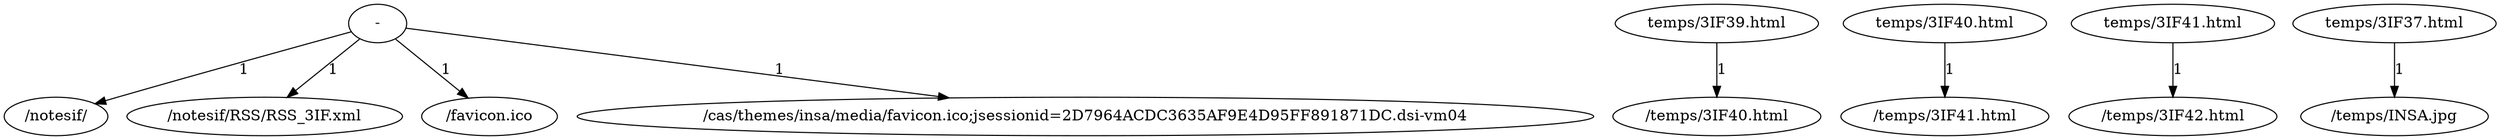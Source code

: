digraph {
node12 [label="/notesif/"];
node9 [label="/notesif/RSS/RSS_3IF.xml"];
node8 [label="-"];
node7 [label="/temps/3IF40.html"];
node6 [label="temps/3IF39.html"];
node5 [label="/temps/3IF41.html"];
node10 [label="/favicon.ico"];
node4 [label="temps/3IF40.html"];
node11 [label="/cas/themes/insa/media/favicon.ico;jsessionid=2D7964ACDC3635AF9E4D95FF891871DC.dsi-vm04"];
node3 [label="/temps/3IF42.html"];
node2 [label="temps/3IF41.html"];
node1 [label="/temps/INSA.jpg"];
node0 [label="temps/3IF37.html"];
node0 -> node1 [label="1"];
node2 -> node3 [label="1"];
node4 -> node5 [label="1"];
node6 -> node7 [label="1"];
node8 -> node9 [label="1"];
node8 -> node10 [label="1"];
node8 -> node11 [label="1"];
node8 -> node12 [label="1"];
}